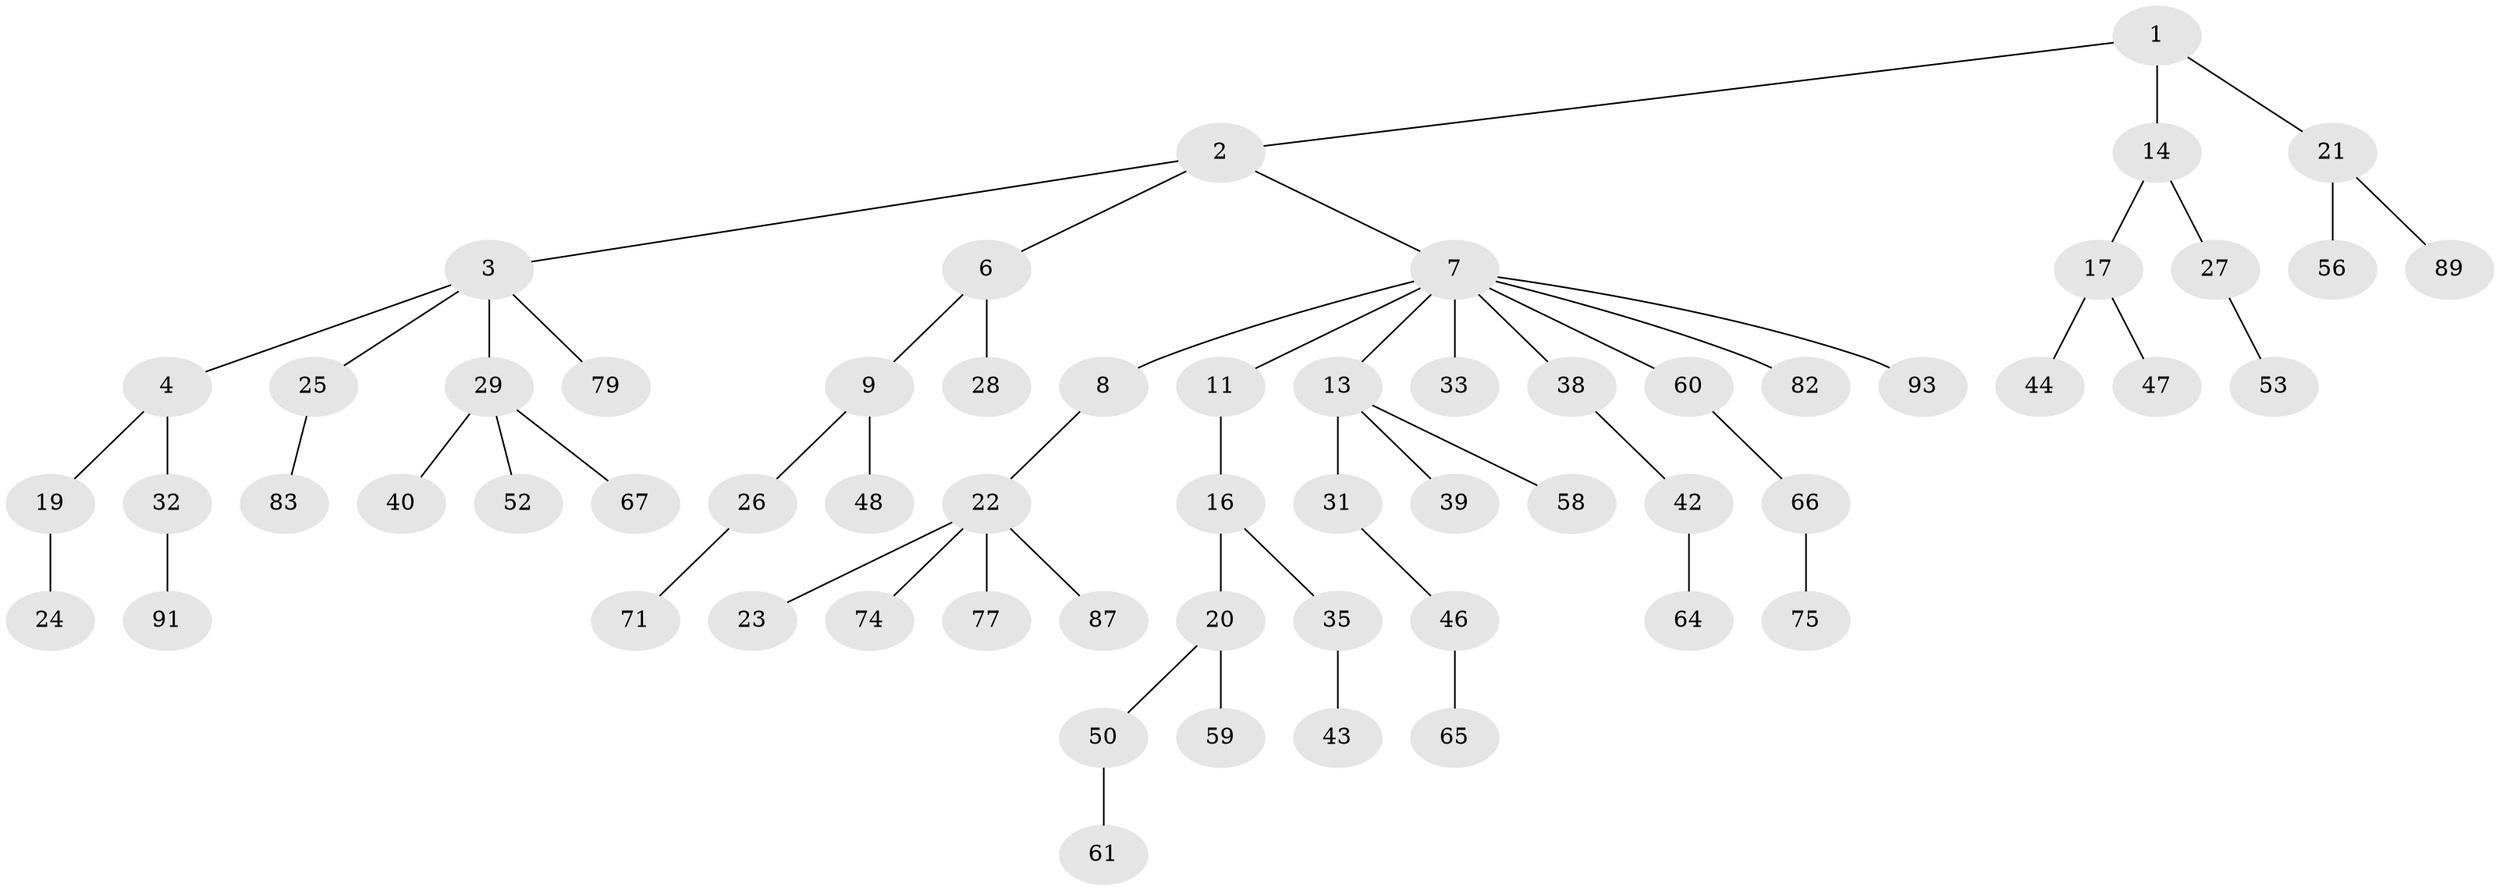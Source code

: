// original degree distribution, {2: 0.21052631578947367, 5: 0.021052631578947368, 3: 0.16842105263157894, 7: 0.010526315789473684, 4: 0.09473684210526316, 1: 0.49473684210526314}
// Generated by graph-tools (version 1.1) at 2025/42/03/06/25 10:42:04]
// undirected, 60 vertices, 59 edges
graph export_dot {
graph [start="1"]
  node [color=gray90,style=filled];
  1 [super="+5"];
  2 [super="+86"];
  3 [super="+15"];
  4 [super="+12"];
  6 [super="+18"];
  7 [super="+10"];
  8 [super="+84"];
  9 [super="+45"];
  11 [super="+34"];
  13 [super="+37"];
  14 [super="+70"];
  16 [super="+73"];
  17 [super="+30"];
  19 [super="+88"];
  20 [super="+80"];
  21 [super="+63"];
  22 [super="+41"];
  23;
  24 [super="+94"];
  25 [super="+92"];
  26 [super="+78"];
  27 [super="+69"];
  28;
  29 [super="+51"];
  31;
  32 [super="+76"];
  33 [super="+57"];
  35 [super="+36"];
  38 [super="+85"];
  39;
  40 [super="+81"];
  42 [super="+49"];
  43;
  44;
  46 [super="+90"];
  47 [super="+95"];
  48;
  50 [super="+55"];
  52 [super="+62"];
  53 [super="+54"];
  56;
  58;
  59;
  60;
  61;
  64 [super="+72"];
  65;
  66 [super="+68"];
  67;
  71;
  74;
  75;
  77;
  79;
  82;
  83;
  87;
  89;
  91;
  93;
  1 -- 2;
  1 -- 21;
  1 -- 14;
  2 -- 3;
  2 -- 6;
  2 -- 7;
  3 -- 4;
  3 -- 25;
  3 -- 29;
  3 -- 79;
  4 -- 32;
  4 -- 19;
  6 -- 9;
  6 -- 28;
  7 -- 8;
  7 -- 11;
  7 -- 13;
  7 -- 60;
  7 -- 82;
  7 -- 33;
  7 -- 93;
  7 -- 38;
  8 -- 22;
  9 -- 26;
  9 -- 48;
  11 -- 16;
  13 -- 31;
  13 -- 39;
  13 -- 58;
  14 -- 17;
  14 -- 27;
  16 -- 20;
  16 -- 35;
  17 -- 47;
  17 -- 44;
  19 -- 24;
  20 -- 50;
  20 -- 59;
  21 -- 56;
  21 -- 89;
  22 -- 23;
  22 -- 77;
  22 -- 74;
  22 -- 87;
  25 -- 83;
  26 -- 71;
  27 -- 53;
  29 -- 40;
  29 -- 67;
  29 -- 52;
  31 -- 46;
  32 -- 91;
  35 -- 43;
  38 -- 42;
  42 -- 64;
  46 -- 65;
  50 -- 61;
  60 -- 66;
  66 -- 75;
}
